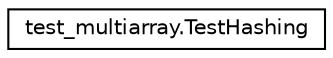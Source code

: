 digraph "Graphical Class Hierarchy"
{
 // LATEX_PDF_SIZE
  edge [fontname="Helvetica",fontsize="10",labelfontname="Helvetica",labelfontsize="10"];
  node [fontname="Helvetica",fontsize="10",shape=record];
  rankdir="LR";
  Node0 [label="test_multiarray.TestHashing",height=0.2,width=0.4,color="black", fillcolor="white", style="filled",URL="$classtest__multiarray_1_1TestHashing.html",tooltip=" "];
}
